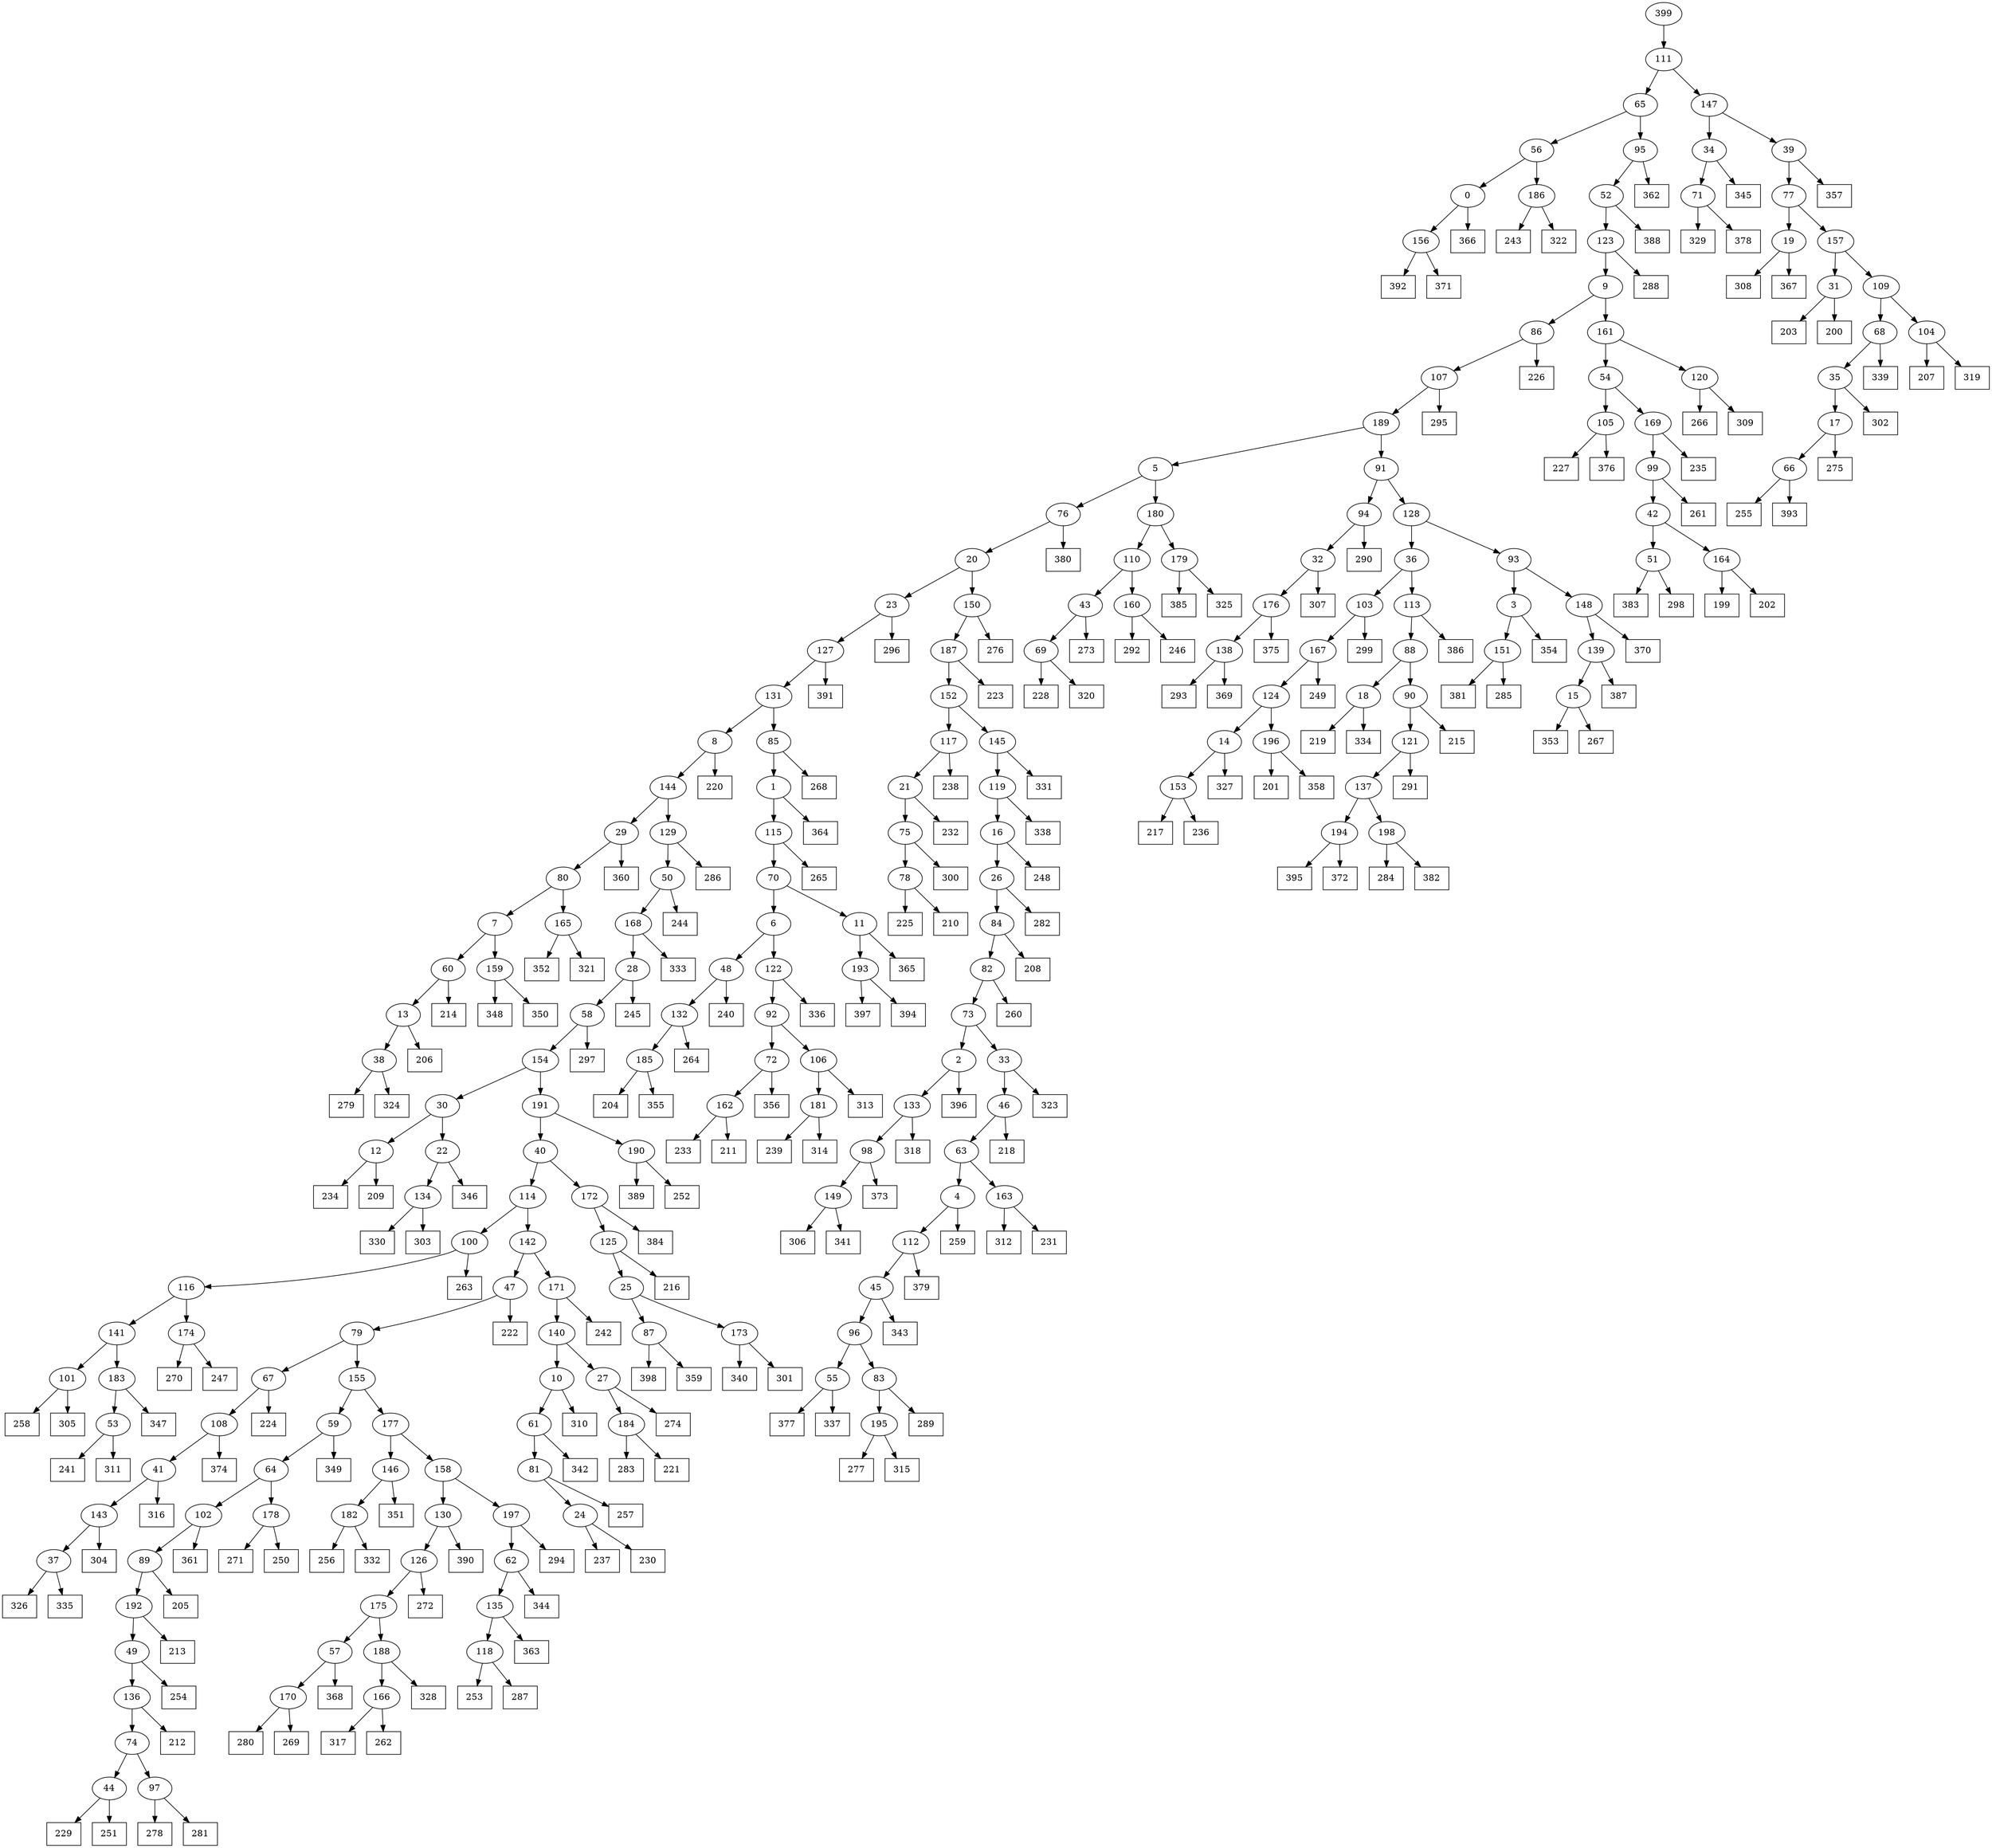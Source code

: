 digraph G {
0[label="0"];
1[label="1"];
2[label="2"];
3[label="3"];
4[label="4"];
5[label="5"];
6[label="6"];
7[label="7"];
8[label="8"];
9[label="9"];
10[label="10"];
11[label="11"];
12[label="12"];
13[label="13"];
14[label="14"];
15[label="15"];
16[label="16"];
17[label="17"];
18[label="18"];
19[label="19"];
20[label="20"];
21[label="21"];
22[label="22"];
23[label="23"];
24[label="24"];
25[label="25"];
26[label="26"];
27[label="27"];
28[label="28"];
29[label="29"];
30[label="30"];
31[label="31"];
32[label="32"];
33[label="33"];
34[label="34"];
35[label="35"];
36[label="36"];
37[label="37"];
38[label="38"];
39[label="39"];
40[label="40"];
41[label="41"];
42[label="42"];
43[label="43"];
44[label="44"];
45[label="45"];
46[label="46"];
47[label="47"];
48[label="48"];
49[label="49"];
50[label="50"];
51[label="51"];
52[label="52"];
53[label="53"];
54[label="54"];
55[label="55"];
56[label="56"];
57[label="57"];
58[label="58"];
59[label="59"];
60[label="60"];
61[label="61"];
62[label="62"];
63[label="63"];
64[label="64"];
65[label="65"];
66[label="66"];
67[label="67"];
68[label="68"];
69[label="69"];
70[label="70"];
71[label="71"];
72[label="72"];
73[label="73"];
74[label="74"];
75[label="75"];
76[label="76"];
77[label="77"];
78[label="78"];
79[label="79"];
80[label="80"];
81[label="81"];
82[label="82"];
83[label="83"];
84[label="84"];
85[label="85"];
86[label="86"];
87[label="87"];
88[label="88"];
89[label="89"];
90[label="90"];
91[label="91"];
92[label="92"];
93[label="93"];
94[label="94"];
95[label="95"];
96[label="96"];
97[label="97"];
98[label="98"];
99[label="99"];
100[label="100"];
101[label="101"];
102[label="102"];
103[label="103"];
104[label="104"];
105[label="105"];
106[label="106"];
107[label="107"];
108[label="108"];
109[label="109"];
110[label="110"];
111[label="111"];
112[label="112"];
113[label="113"];
114[label="114"];
115[label="115"];
116[label="116"];
117[label="117"];
118[label="118"];
119[label="119"];
120[label="120"];
121[label="121"];
122[label="122"];
123[label="123"];
124[label="124"];
125[label="125"];
126[label="126"];
127[label="127"];
128[label="128"];
129[label="129"];
130[label="130"];
131[label="131"];
132[label="132"];
133[label="133"];
134[label="134"];
135[label="135"];
136[label="136"];
137[label="137"];
138[label="138"];
139[label="139"];
140[label="140"];
141[label="141"];
142[label="142"];
143[label="143"];
144[label="144"];
145[label="145"];
146[label="146"];
147[label="147"];
148[label="148"];
149[label="149"];
150[label="150"];
151[label="151"];
152[label="152"];
153[label="153"];
154[label="154"];
155[label="155"];
156[label="156"];
157[label="157"];
158[label="158"];
159[label="159"];
160[label="160"];
161[label="161"];
162[label="162"];
163[label="163"];
164[label="164"];
165[label="165"];
166[label="166"];
167[label="167"];
168[label="168"];
169[label="169"];
170[label="170"];
171[label="171"];
172[label="172"];
173[label="173"];
174[label="174"];
175[label="175"];
176[label="176"];
177[label="177"];
178[label="178"];
179[label="179"];
180[label="180"];
181[label="181"];
182[label="182"];
183[label="183"];
184[label="184"];
185[label="185"];
186[label="186"];
187[label="187"];
188[label="188"];
189[label="189"];
190[label="190"];
191[label="191"];
192[label="192"];
193[label="193"];
194[label="194"];
195[label="195"];
196[label="196"];
197[label="197"];
198[label="198"];
199[shape=box,label="326"];
200[shape=box,label="389"];
201[shape=box,label="360"];
202[shape=box,label="265"];
203[shape=box,label="366"];
204[shape=box,label="331"];
205[shape=box,label="397"];
206[shape=box,label="245"];
207[shape=box,label="293"];
208[shape=box,label="240"];
209[shape=box,label="381"];
210[shape=box,label="385"];
211[shape=box,label="203"];
212[shape=box,label="356"];
213[shape=box,label="377"];
214[shape=box,label="233"];
215[shape=box,label="374"];
216[shape=box,label="291"];
217[shape=box,label="316"];
218[shape=box,label="266"];
219[shape=box,label="288"];
220[shape=box,label="383"];
221[shape=box,label="263"];
222[shape=box,label="200"];
223[shape=box,label="388"];
224[shape=box,label="222"];
225[shape=box,label="310"];
226[shape=box,label="206"];
227[shape=box,label="243"];
228[shape=box,label="201"];
229[shape=box,label="299"];
230[shape=box,label="223"];
231[shape=box,label="242"];
232[shape=box,label="228"];
233[shape=box,label="255"];
234[shape=box,label="271"];
235[shape=box,label="292"];
236[shape=box,label="279"];
237[shape=box,label="337"];
238[shape=box,label="325"];
239[shape=box,label="312"];
240[shape=box,label="261"];
241[shape=box,label="307"];
242[shape=box,label="213"];
243[shape=box,label="306"];
244[shape=box,label="204"];
245[shape=box,label="375"];
246[shape=box,label="345"];
247[shape=box,label="273"];
248[shape=box,label="384"];
249[shape=box,label="302"];
250[shape=box,label="362"];
251[shape=box,label="330"];
252[shape=box,label="295"];
253[shape=box,label="386"];
254[shape=box,label="348"];
255[shape=box,label="392"];
256[shape=box,label="252"];
257[shape=box,label="258"];
258[shape=box,label="395"];
259[shape=box,label="346"];
260[shape=box,label="365"];
261[shape=box,label="329"];
262[shape=box,label="342"];
263[shape=box,label="241"];
264[shape=box,label="355"];
265[shape=box,label="347"];
266[shape=box,label="333"];
267[shape=box,label="256"];
268[shape=box,label="199"];
269[shape=box,label="379"];
270[shape=box,label="259"];
271[shape=box,label="390"];
272[shape=box,label="344"];
273[shape=box,label="227"];
274[shape=box,label="340"];
275[shape=box,label="207"];
276[shape=box,label="264"];
277[shape=box,label="289"];
278[shape=box,label="257"];
279[shape=box,label="278"];
280[shape=box,label="294"];
281[shape=box,label="260"];
282[shape=box,label="205"];
283[shape=box,label="296"];
284[shape=box,label="290"];
285[shape=box,label="398"];
286[shape=box,label="370"];
287[shape=box,label="371"];
288[shape=box,label="357"];
289[shape=box,label="275"];
290[shape=box,label="283"];
291[shape=box,label="277"];
292[shape=box,label="280"];
293[shape=box,label="215"];
294[shape=box,label="304"];
295[shape=box,label="282"];
296[shape=box,label="253"];
297[shape=box,label="214"];
298[shape=box,label="332"];
299[shape=box,label="212"];
300[shape=box,label="269"];
301[shape=box,label="327"];
302[shape=box,label="244"];
303[shape=box,label="350"];
304[shape=box,label="363"];
305[shape=box,label="391"];
306[shape=box,label="248"];
307[shape=box,label="317"];
308[shape=box,label="349"];
309[shape=box,label="238"];
310[shape=box,label="319"];
311[shape=box,label="358"];
312[shape=box,label="246"];
313[shape=box,label="219"];
314[shape=box,label="315"];
315[shape=box,label="268"];
316[shape=box,label="354"];
317[shape=box,label="376"];
318[shape=box,label="313"];
319[shape=box,label="281"];
320[shape=box,label="235"];
321[shape=box,label="262"];
322[shape=box,label="380"];
323[shape=box,label="322"];
324[shape=box,label="364"];
325[shape=box,label="211"];
326[shape=box,label="359"];
327[shape=box,label="202"];
328[shape=box,label="287"];
329[shape=box,label="387"];
330[shape=box,label="303"];
331[shape=box,label="254"];
332[shape=box,label="225"];
333[shape=box,label="218"];
334[shape=box,label="328"];
335[shape=box,label="318"];
336[shape=box,label="229"];
337[shape=box,label="284"];
338[shape=box,label="324"];
339[shape=box,label="369"];
340[shape=box,label="308"];
341[shape=box,label="286"];
342[shape=box,label="338"];
343[shape=box,label="361"];
344[shape=box,label="341"];
345[shape=box,label="323"];
346[shape=box,label="373"];
347[shape=box,label="237"];
348[shape=box,label="239"];
349[shape=box,label="220"];
350[shape=box,label="276"];
351[shape=box,label="210"];
352[shape=box,label="226"];
353[shape=box,label="250"];
354[shape=box,label="234"];
355[shape=box,label="382"];
356[shape=box,label="301"];
357[shape=box,label="336"];
358[shape=box,label="372"];
359[shape=box,label="320"];
360[shape=box,label="378"];
361[shape=box,label="353"];
362[shape=box,label="270"];
363[shape=box,label="352"];
364[shape=box,label="396"];
365[shape=box,label="217"];
366[shape=box,label="298"];
367[shape=box,label="305"];
368[shape=box,label="309"];
369[shape=box,label="368"];
370[shape=box,label="247"];
371[shape=box,label="300"];
372[shape=box,label="232"];
373[shape=box,label="335"];
374[shape=box,label="249"];
375[shape=box,label="339"];
376[shape=box,label="393"];
377[shape=box,label="321"];
378[shape=box,label="208"];
379[shape=box,label="251"];
380[shape=box,label="351"];
381[shape=box,label="285"];
382[shape=box,label="311"];
383[shape=box,label="216"];
384[shape=box,label="221"];
385[shape=box,label="297"];
386[shape=box,label="394"];
387[shape=box,label="267"];
388[shape=box,label="343"];
389[shape=box,label="230"];
390[shape=box,label="274"];
391[shape=box,label="209"];
392[shape=box,label="236"];
393[shape=box,label="224"];
394[shape=box,label="272"];
395[shape=box,label="231"];
396[shape=box,label="367"];
397[shape=box,label="314"];
398[shape=box,label="334"];
399[label="399"];
71->261 ;
173->274 ;
169->320 ;
120->368 ;
181->397 ;
156->255 ;
104->310 ;
11->260 ;
399->111 ;
53->263 ;
1->324 ;
159->254 ;
87->326 ;
183->265 ;
94->284 ;
164->327 ;
44->336 ;
21->372 ;
38->338 ;
159->303 ;
167->374 ;
17->289 ;
23->127 ;
106->318 ;
20->23 ;
62->272 ;
52->223 ;
78->351 ;
196->311 ;
25->173 ;
101->367 ;
136->299 ;
195->291 ;
168->266 ;
160->235 ;
37->199 ;
104->275 ;
123->219 ;
163->239 ;
138->339 ;
155->177 ;
166->307 ;
60->297 ;
153->365 ;
179->210 ;
68->375 ;
116->174 ;
174->370 ;
166->321 ;
186->227 ;
15->361 ;
162->214 ;
57->369 ;
150->187 ;
114->100 ;
41->143 ;
188->166 ;
119->342 ;
181->348 ;
56->186 ;
8->349 ;
70->11 ;
125->383 ;
105->273 ;
137->198 ;
59->308 ;
47->224 ;
120->218 ;
145->119 ;
103->229 ;
148->286 ;
143->37 ;
37->373 ;
196->228 ;
24->347 ;
94->32 ;
177->146 ;
73->2 ;
186->323 ;
163->395 ;
27->184 ;
184->384 ;
18->313 ;
7->159 ;
67->393 ;
198->355 ;
28->206 ;
194->258 ;
139->329 ;
66->233 ;
95->250 ;
139->15 ;
15->387 ;
0->203 ;
137->194 ;
4->270 ;
71->360 ;
95->52 ;
4->112 ;
185->264 ;
117->309 ;
3->151 ;
151->209 ;
100->116 ;
193->205 ;
52->123 ;
115->70 ;
172->125 ;
138->207 ;
90->293 ;
11->193 ;
14->301 ;
136->74 ;
132->185 ;
99->42 ;
154->191 ;
43->247 ;
72->162 ;
55->213 ;
193->386 ;
134->330 ;
29->201 ;
129->50 ;
74->44 ;
183->53 ;
53->382 ;
5->180 ;
96->55 ;
55->237 ;
82->281 ;
109->104 ;
23->283 ;
58->154 ;
74->97 ;
26->295 ;
170->292 ;
13->226 ;
135->304 ;
107->189 ;
48->208 ;
133->335 ;
180->179 ;
179->238 ;
22->259 ;
27->390 ;
122->357 ;
133->98 ;
147->34 ;
75->78 ;
98->346 ;
80->7 ;
7->60 ;
78->332 ;
58->385 ;
122->92 ;
197->280 ;
97->319 ;
93->3 ;
3->316 ;
127->305 ;
93->148 ;
148->139 ;
45->388 ;
66->376 ;
100->221 ;
49->136 ;
96->83 ;
83->195 ;
157->109 ;
40->114 ;
147->39 ;
33->345 ;
113->253 ;
157->31 ;
31->211 ;
191->40 ;
40->172 ;
140->27 ;
175->188 ;
188->334 ;
112->269 ;
6->122 ;
32->241 ;
108->215 ;
35->17 ;
17->66 ;
130->126 ;
81->278 ;
178->234 ;
24->389 ;
18->398 ;
151->381 ;
85->315 ;
84->378 ;
140->10 ;
10->225 ;
97->279 ;
110->43 ;
88->18 ;
178->353 ;
195->314 ;
10->61 ;
143->294 ;
82->73 ;
73->33 ;
129->341 ;
190->200 ;
115->202 ;
90->121 ;
121->137 ;
160->312 ;
65->95 ;
173->356 ;
76->20 ;
107->252 ;
144->29 ;
14->153 ;
153->392 ;
31->222 ;
30->12 ;
28->58 ;
114->142 ;
12->391 ;
171->140 ;
91->94 ;
41->217 ;
184->290 ;
191->190 ;
190->256 ;
44->379 ;
86->352 ;
85->1 ;
1->115 ;
192->49 ;
49->331 ;
128->93 ;
106->181 ;
36->103 ;
126->394 ;
172->248 ;
187->152 ;
152->117 ;
125->25 ;
25->87 ;
117->21 ;
0->156 ;
165->377 ;
109->68 ;
169->99 ;
99->240 ;
2->364 ;
103->167 ;
167->124 ;
50->302 ;
149->243 ;
16->306 ;
83->277 ;
170->300 ;
20->150 ;
150->350 ;
56->0 ;
59->64 ;
22->134 ;
87->285 ;
86->107 ;
158->130 ;
130->271 ;
174->362 ;
165->363 ;
92->106 ;
197->62 ;
62->135 ;
134->251 ;
42->51 ;
51->220 ;
121->216 ;
63->4 ;
57->170 ;
33->46 ;
36->113 ;
119->16 ;
77->19 ;
19->340 ;
164->268 ;
16->26 ;
26->84 ;
12->354 ;
68->35 ;
35->249 ;
162->325 ;
69->232 ;
9->161 ;
161->120 ;
142->171 ;
171->231 ;
61->262 ;
154->30 ;
30->22 ;
34->71 ;
48->132 ;
132->276 ;
21->75 ;
75->371 ;
142->47 ;
108->41 ;
102->343 ;
189->91 ;
84->82 ;
105->317 ;
158->197 ;
146->380 ;
8->144 ;
144->129 ;
63->163 ;
110->160 ;
19->396 ;
113->88 ;
88->90 ;
51->366 ;
135->118 ;
118->328 ;
54->169 ;
61->81 ;
81->24 ;
38->236 ;
64->102 ;
42->164 ;
155->59 ;
124->196 ;
92->72 ;
72->212 ;
79->67 ;
67->108 ;
2->133 ;
126->175 ;
175->57 ;
111->147 ;
116->141 ;
141->183 ;
39->288 ;
89->192 ;
131->8 ;
187->230 ;
39->77 ;
77->157 ;
198->337 ;
146->182 ;
182->298 ;
124->14 ;
50->168 ;
168->28 ;
161->54 ;
47->79 ;
79->155 ;
180->110 ;
102->89 ;
89->282 ;
34->246 ;
29->80 ;
80->165 ;
54->105 ;
91->128 ;
128->36 ;
76->322 ;
152->145 ;
145->204 ;
176->245 ;
111->65 ;
65->56 ;
64->178 ;
141->101 ;
101->257 ;
182->267 ;
194->358 ;
60->13 ;
13->38 ;
156->287 ;
32->176 ;
176->138 ;
123->9 ;
9->86 ;
192->242 ;
43->69 ;
69->359 ;
46->63 ;
127->131 ;
131->85 ;
177->158 ;
189->5 ;
5->76 ;
185->244 ;
98->149 ;
149->344 ;
118->296 ;
70->6 ;
6->48 ;
46->333 ;
112->45 ;
45->96 ;
}
